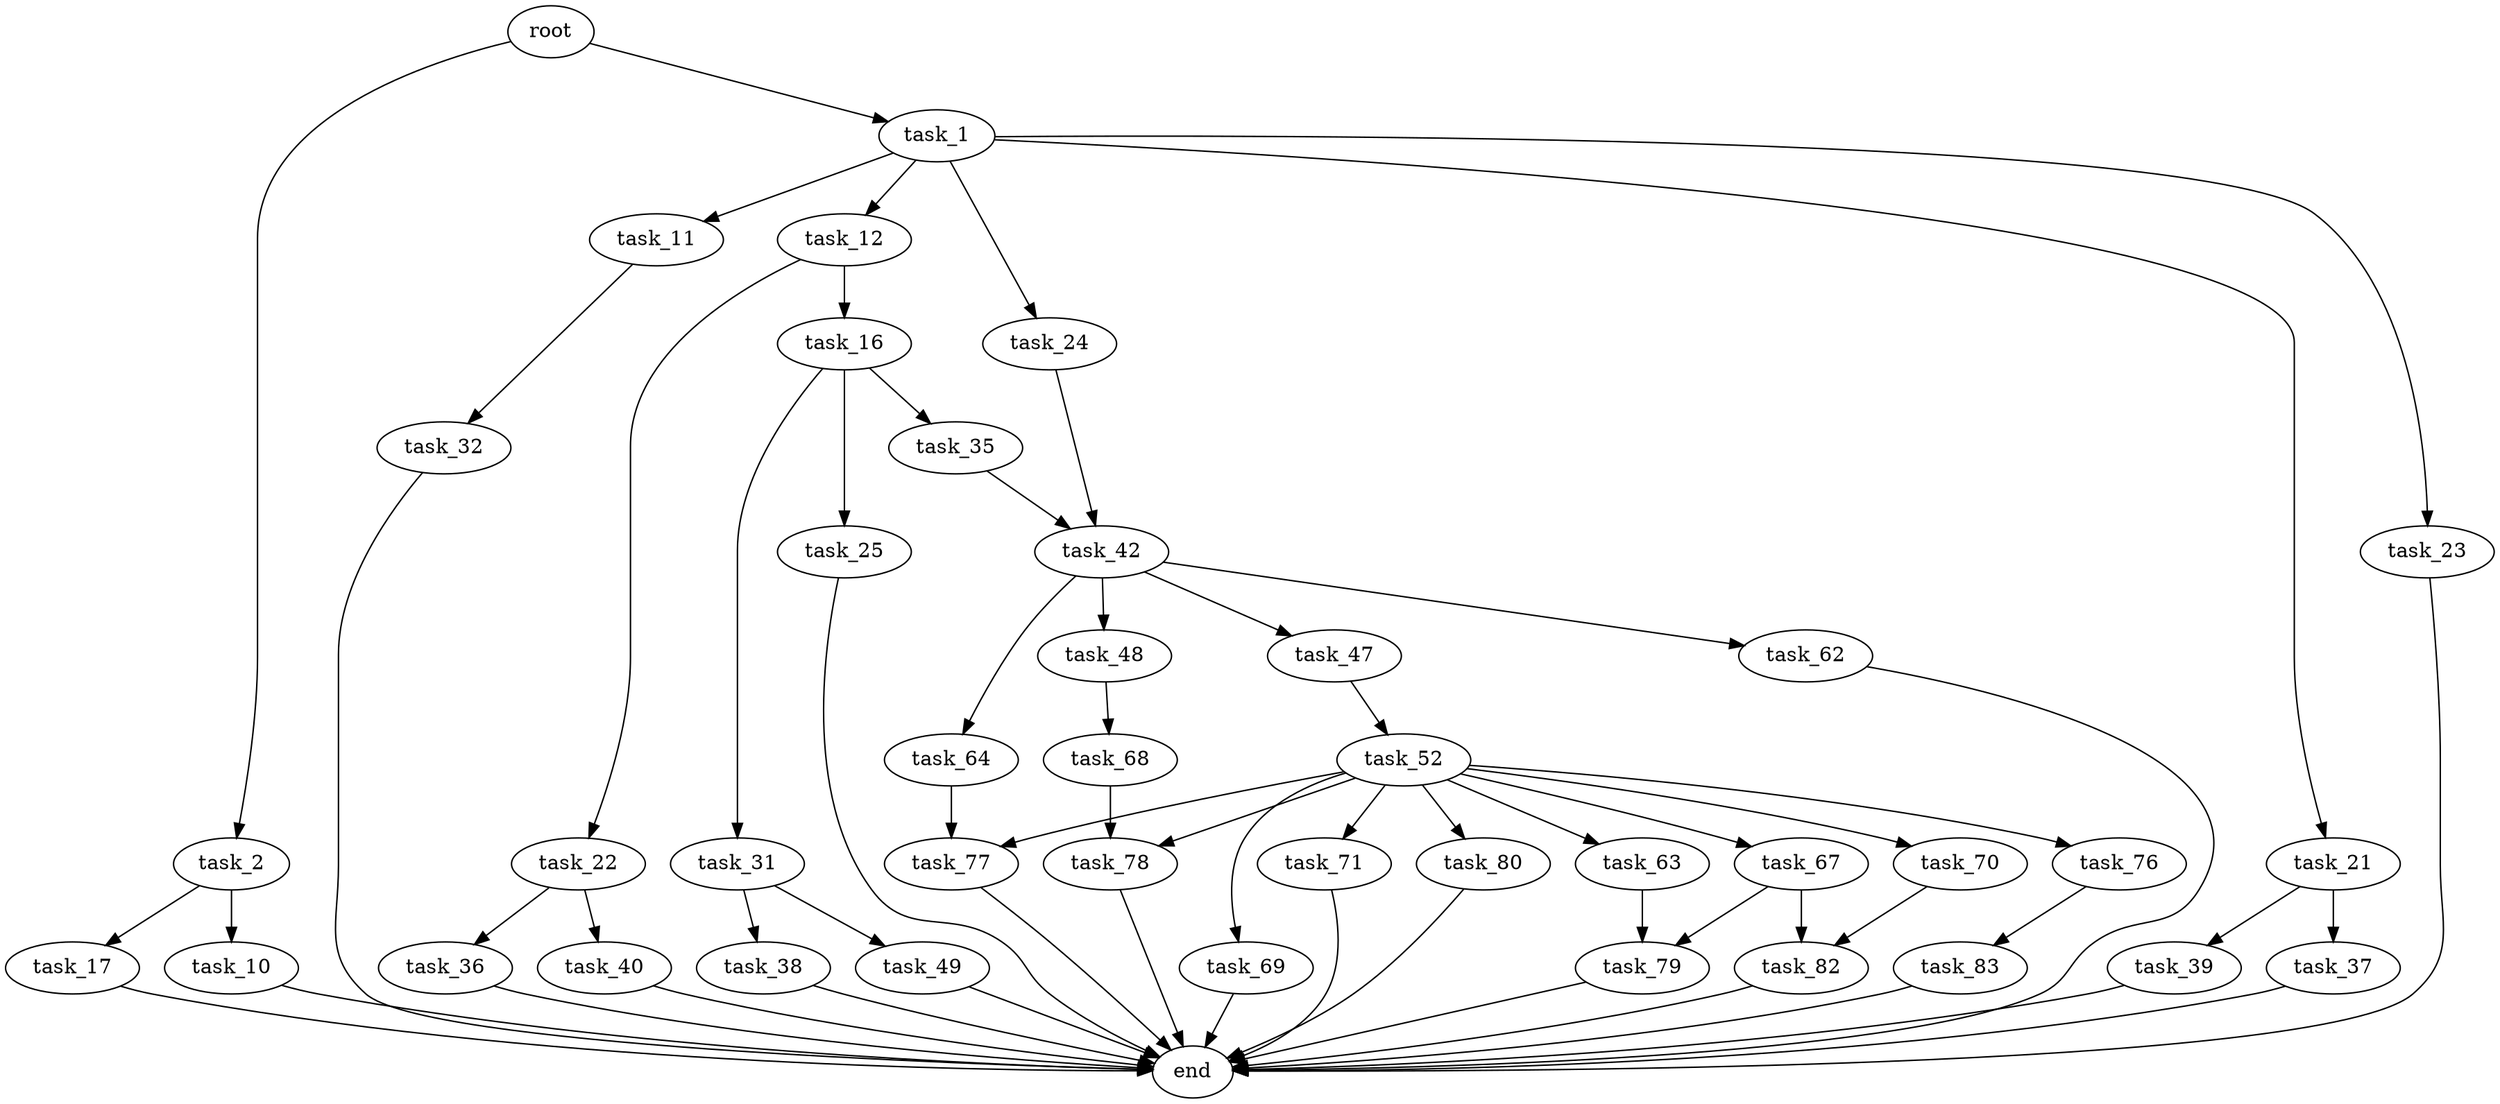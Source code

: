 digraph G {
  root [size="0.000000"];
  task_1 [size="18961656242.000000"];
  task_2 [size="231928233984.000000"];
  task_11 [size="321691949136.000000"];
  task_12 [size="1225618136.000000"];
  task_21 [size="165444162196.000000"];
  task_23 [size="155657196432.000000"];
  task_24 [size="1540534485.000000"];
  task_10 [size="1073741824000.000000"];
  task_17 [size="1073741824000.000000"];
  end [size="0.000000"];
  task_32 [size="1073741824000.000000"];
  task_16 [size="8589934592.000000"];
  task_22 [size="51202735759.000000"];
  task_25 [size="14576875341.000000"];
  task_31 [size="636920402056.000000"];
  task_35 [size="28991029248.000000"];
  task_37 [size="782757789696.000000"];
  task_39 [size="424610209915.000000"];
  task_36 [size="193582949293.000000"];
  task_40 [size="43780283995.000000"];
  task_42 [size="1073741824000.000000"];
  task_38 [size="356037354140.000000"];
  task_49 [size="13267619350.000000"];
  task_47 [size="202715011433.000000"];
  task_48 [size="28991029248.000000"];
  task_62 [size="750791622253.000000"];
  task_64 [size="231928233984.000000"];
  task_52 [size="1367239106.000000"];
  task_68 [size="1070474423275.000000"];
  task_63 [size="1213397461.000000"];
  task_67 [size="782757789696.000000"];
  task_69 [size="23628785359.000000"];
  task_70 [size="375922867779.000000"];
  task_71 [size="30909206757.000000"];
  task_76 [size="72492165840.000000"];
  task_77 [size="6770831716.000000"];
  task_78 [size="9786212479.000000"];
  task_80 [size="22573391741.000000"];
  task_79 [size="14630242613.000000"];
  task_82 [size="30484257678.000000"];
  task_83 [size="134217728000.000000"];

  root -> task_1 [size="1.000000"];
  root -> task_2 [size="1.000000"];
  task_1 -> task_11 [size="536870912.000000"];
  task_1 -> task_12 [size="536870912.000000"];
  task_1 -> task_21 [size="536870912.000000"];
  task_1 -> task_23 [size="536870912.000000"];
  task_1 -> task_24 [size="536870912.000000"];
  task_2 -> task_10 [size="301989888.000000"];
  task_2 -> task_17 [size="301989888.000000"];
  task_11 -> task_32 [size="301989888.000000"];
  task_12 -> task_16 [size="134217728.000000"];
  task_12 -> task_22 [size="134217728.000000"];
  task_21 -> task_37 [size="411041792.000000"];
  task_21 -> task_39 [size="411041792.000000"];
  task_23 -> end [size="1.000000"];
  task_24 -> task_42 [size="33554432.000000"];
  task_10 -> end [size="1.000000"];
  task_17 -> end [size="1.000000"];
  task_32 -> end [size="1.000000"];
  task_16 -> task_25 [size="33554432.000000"];
  task_16 -> task_31 [size="33554432.000000"];
  task_16 -> task_35 [size="33554432.000000"];
  task_22 -> task_36 [size="75497472.000000"];
  task_22 -> task_40 [size="75497472.000000"];
  task_25 -> end [size="1.000000"];
  task_31 -> task_38 [size="838860800.000000"];
  task_31 -> task_49 [size="838860800.000000"];
  task_35 -> task_42 [size="75497472.000000"];
  task_37 -> end [size="1.000000"];
  task_39 -> end [size="1.000000"];
  task_36 -> end [size="1.000000"];
  task_40 -> end [size="1.000000"];
  task_42 -> task_47 [size="838860800.000000"];
  task_42 -> task_48 [size="838860800.000000"];
  task_42 -> task_62 [size="838860800.000000"];
  task_42 -> task_64 [size="838860800.000000"];
  task_38 -> end [size="1.000000"];
  task_49 -> end [size="1.000000"];
  task_47 -> task_52 [size="209715200.000000"];
  task_48 -> task_68 [size="75497472.000000"];
  task_62 -> end [size="1.000000"];
  task_64 -> task_77 [size="301989888.000000"];
  task_52 -> task_63 [size="33554432.000000"];
  task_52 -> task_67 [size="33554432.000000"];
  task_52 -> task_69 [size="33554432.000000"];
  task_52 -> task_70 [size="33554432.000000"];
  task_52 -> task_71 [size="33554432.000000"];
  task_52 -> task_76 [size="33554432.000000"];
  task_52 -> task_77 [size="33554432.000000"];
  task_52 -> task_78 [size="33554432.000000"];
  task_52 -> task_80 [size="33554432.000000"];
  task_68 -> task_78 [size="679477248.000000"];
  task_63 -> task_79 [size="75497472.000000"];
  task_67 -> task_79 [size="679477248.000000"];
  task_67 -> task_82 [size="679477248.000000"];
  task_69 -> end [size="1.000000"];
  task_70 -> task_82 [size="679477248.000000"];
  task_71 -> end [size="1.000000"];
  task_76 -> task_83 [size="134217728.000000"];
  task_77 -> end [size="1.000000"];
  task_78 -> end [size="1.000000"];
  task_80 -> end [size="1.000000"];
  task_79 -> end [size="1.000000"];
  task_82 -> end [size="1.000000"];
  task_83 -> end [size="1.000000"];
}

